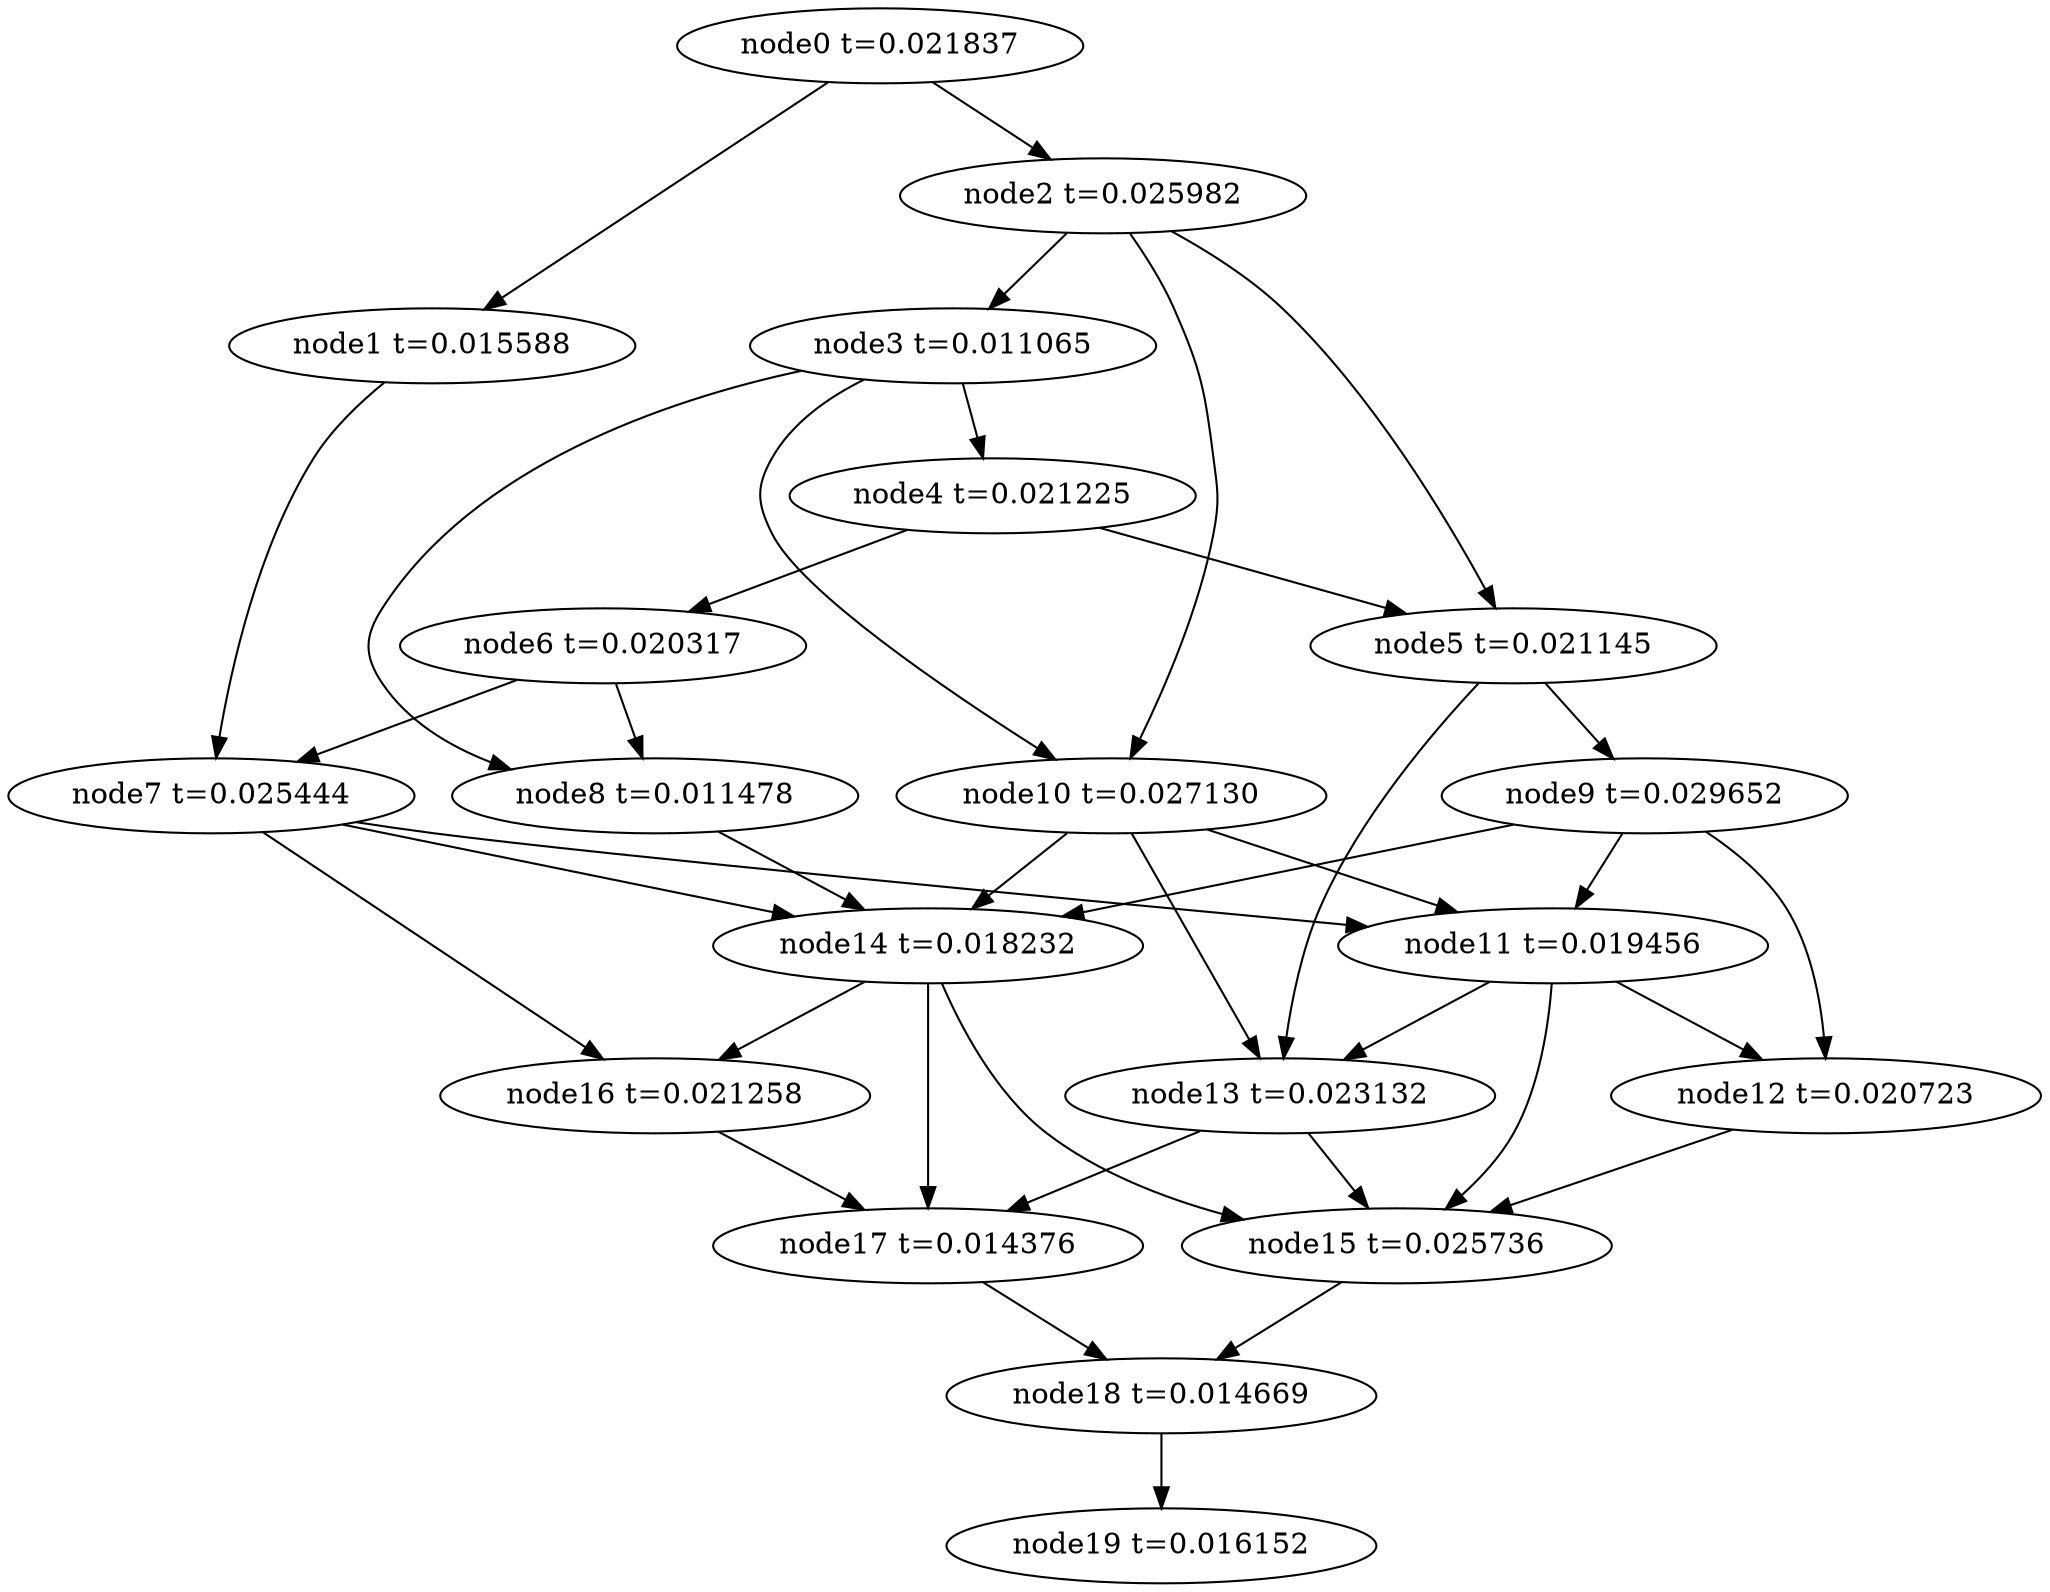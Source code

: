 digraph g{
	node19[label="node19 t=0.016152"]
	node18 -> node19
	node18[label="node18 t=0.014669"];
	node17 -> node18
	node17[label="node17 t=0.014376"];
	node16 -> node17
	node16[label="node16 t=0.021258"];
	node15 -> node18
	node15[label="node15 t=0.025736"];
	node14 -> node17
	node14 -> node16
	node14 -> node15
	node14[label="node14 t=0.018232"];
	node13 -> node17
	node13 -> node15
	node13[label="node13 t=0.023132"];
	node12 -> node15
	node12[label="node12 t=0.020723"];
	node11 -> node15
	node11 -> node13
	node11 -> node12
	node11[label="node11 t=0.019456"];
	node10 -> node14
	node10 -> node13
	node10 -> node11
	node10[label="node10 t=0.027130"];
	node9 -> node14
	node9 -> node12
	node9 -> node11
	node9[label="node9 t=0.029652"];
	node8 -> node14
	node8[label="node8 t=0.011478"];
	node7 -> node16
	node7 -> node14
	node7 -> node11
	node7[label="node7 t=0.025444"];
	node6 -> node8
	node6 -> node7
	node6[label="node6 t=0.020317"];
	node5 -> node13
	node5 -> node9
	node5[label="node5 t=0.021145"];
	node4 -> node6
	node4 -> node5
	node4[label="node4 t=0.021225"];
	node3 -> node10
	node3 -> node8
	node3 -> node4
	node3[label="node3 t=0.011065"];
	node2 -> node10
	node2 -> node5
	node2 -> node3
	node2[label="node2 t=0.025982"];
	node1 -> node7
	node1[label="node1 t=0.015588"];
	node0 -> node2
	node0 -> node1
	node0[label="node0 t=0.021837"];
}
